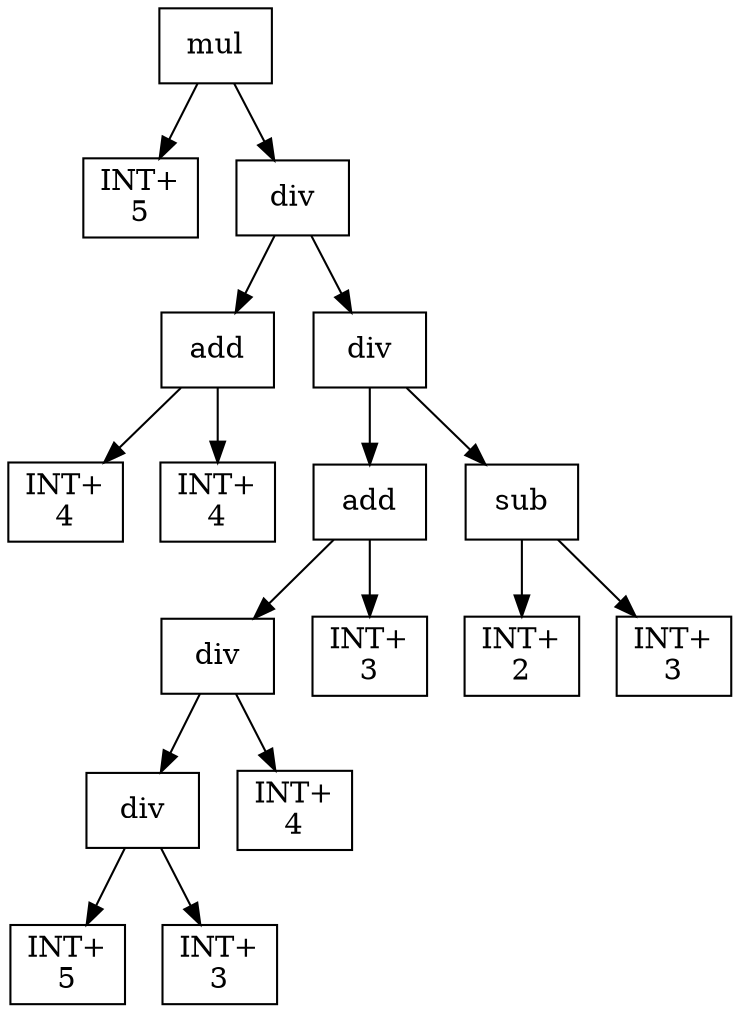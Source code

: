 digraph expr {
  node [shape=box];
  n1 [label="mul"];
  n2 [label="INT+\n5"];
  n3 [label="div"];
  n4 [label="add"];
  n5 [label="INT+\n4"];
  n6 [label="INT+\n4"];
  n4 -> n5;
  n4 -> n6;
  n7 [label="div"];
  n8 [label="add"];
  n9 [label="div"];
  n10 [label="div"];
  n11 [label="INT+\n5"];
  n12 [label="INT+\n3"];
  n10 -> n11;
  n10 -> n12;
  n13 [label="INT+\n4"];
  n9 -> n10;
  n9 -> n13;
  n14 [label="INT+\n3"];
  n8 -> n9;
  n8 -> n14;
  n15 [label="sub"];
  n16 [label="INT+\n2"];
  n17 [label="INT+\n3"];
  n15 -> n16;
  n15 -> n17;
  n7 -> n8;
  n7 -> n15;
  n3 -> n4;
  n3 -> n7;
  n1 -> n2;
  n1 -> n3;
}